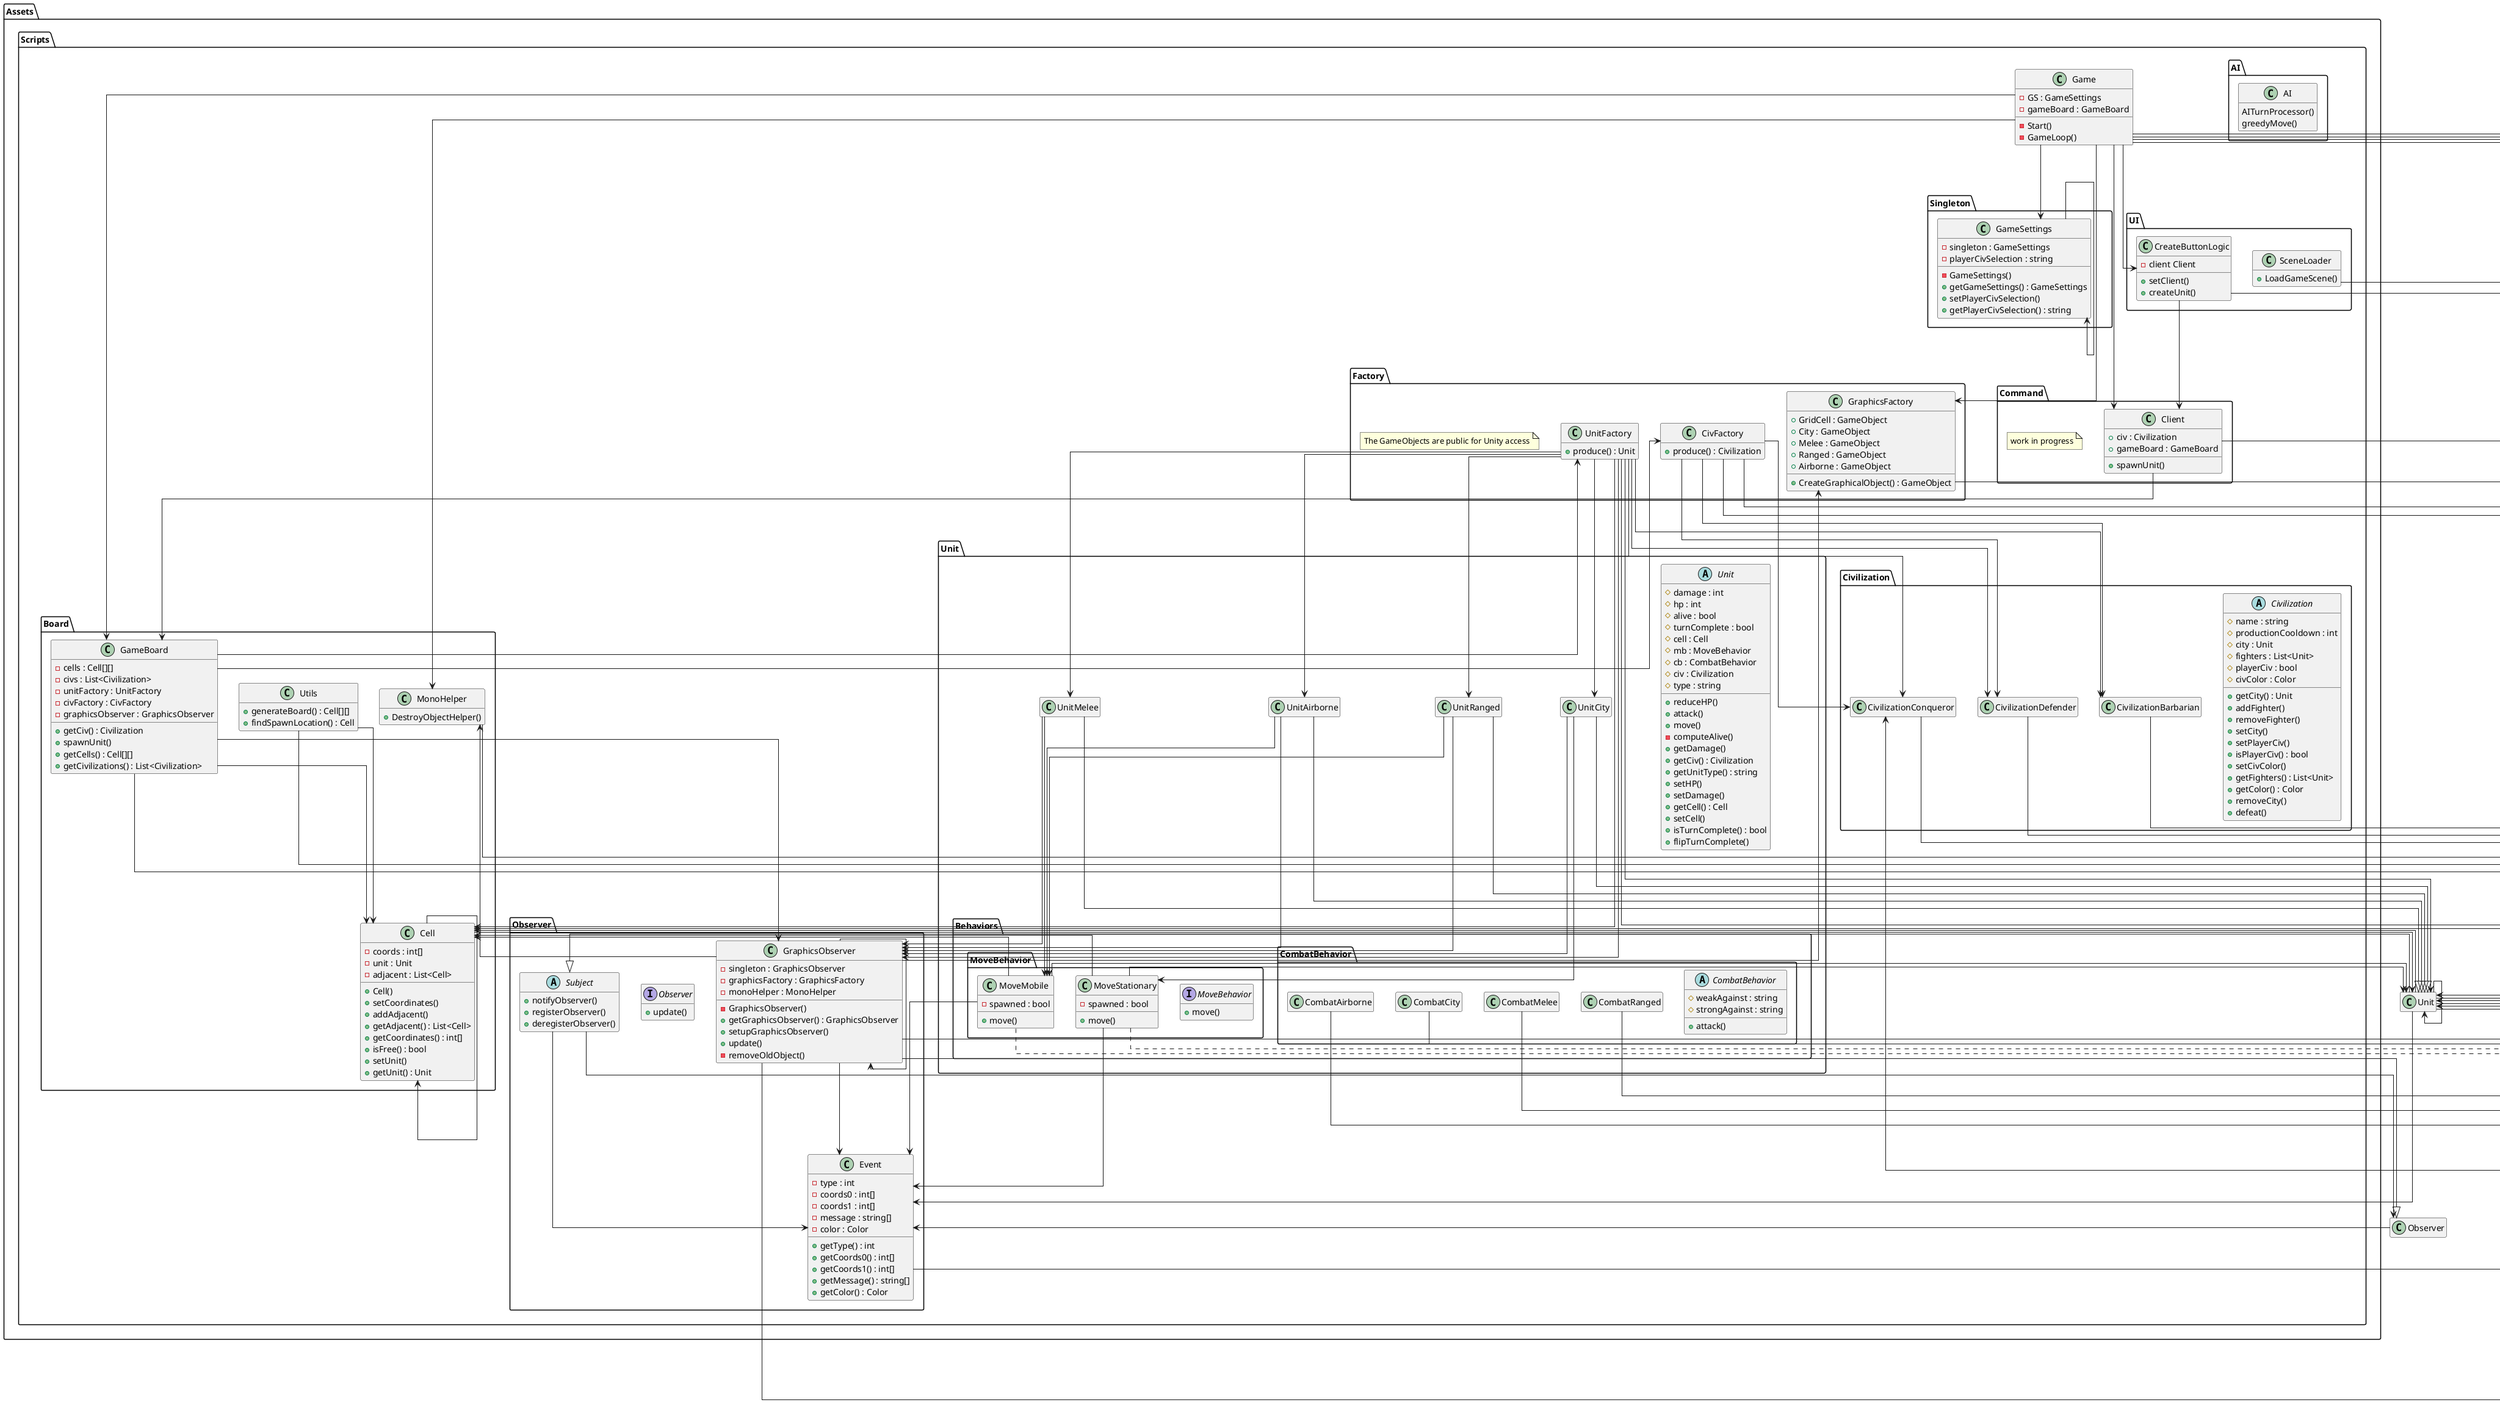 @startuml

skinparam linetype ortho
hide empty members


package Assets.Scripts.AI {
    class AI {
        AITurnProcessor()
        greedyMove()
    }
}


package Assets.Scripts.Board {
    class Cell {
        -coords : int[]
        -unit : Unit    
        -adjacent : List<Cell>
        +Cell()
        +setCoordinates()
        +addAdjacent()
        +getAdjacent() : List<Cell>
        +getCoordinates() : int[]
        +isFree() : bool
        +setUnit()
        +getUnit() : Unit
    }

    class GameBoard {
        -cells : Cell[][]
        -civs : List<Civilization>
        -unitFactory : UnitFactory
        -civFactory : CivFactory
        -graphicsObserver : GraphicsObserver

        +getCiv() : Civilization
        +spawnUnit()
        +getCells() : Cell[][]
        +getCivilizations() : List<Civilization>
    }

    class MonoHelper {
        +DestroyObjectHelper()
    }

    class Utils {
        +generateBoard() : Cell[][]
        +findSpawnLocation() : Cell
    }
}

package Assets.Scripts.Civilization {
    abstract class Civilization {
        #name : string
        #productionCooldown : int
        #city : Unit
        #fighters : List<Unit>
        #playerCiv : bool
        #civColor : Color

        +getCity() : Unit
        +addFighter()
        +removeFighter()
        +setCity()
        +setPlayerCiv()
        +isPlayerCiv() : bool
        +setCivColor()
        +getFighters() : List<Unit>
        +getColor() : Color
        +removeCity()
        +defeat()
    }

    class CivilizationBarbarian {}
    class CivilizationConqueror {}
    class CivilizationDefender {}
}

package Assets.Scripts.Command {
    class Client {
        +civ : Civilization
        +gameBoard : GameBoard

        +spawnUnit()
    }

    note "work in progress" as noteCommand
}

package Assets.Scripts.Factory{
    class CivFactory {
        +produce() : Civilization
    }
    class GraphicsFactory {
        +GridCell : GameObject
        +City : GameObject
        +Melee : GameObject
        +Ranged : GameObject
        +Airborne : GameObject

        +CreateGraphicalObject() : GameObject
    }
    class UnitFactory {
        +produce() : Unit
    }

    note "The GameObjects are public for Unity access" as noteFactory

}

package Assets.Scripts.Observer {
    class Event {
        -type : int
        -coords0 : int[]
        -coords1 : int[]
        -message : string[]
        -color : Color

        +getType() : int
        +getCoords0() : int[]
        +getCoords1() : int[]
        +getMessage() : string[]
        +getColor() : Color
    }

    class GraphicsObserver {
        -singleton : GraphicsObserver
        -graphicsFactory : GraphicsFactory
        -monoHelper : MonoHelper

        -GraphicsObserver()
        +getGraphicsObserver() : GraphicsObserver
        +setupGraphicsObserver()
        +update()
        -removeOldObject()
    }

    interface Observer {
        +update()
    }

    abstract class Subject {
        +notifyObserver()
        +registerObserver()
        +deregisterObserver()
    }
}

package Assets.Scripts.Singleton {
    class GameSettings {
        -singleton : GameSettings
        -playerCivSelection : string

        -GameSettings()
        +getGameSettings() : GameSettings
        +setPlayerCivSelection()
        +getPlayerCivSelection() : string
    }
}

package Assets.Scripts.UI {
    class CreateButtonLogic {
        -client Client

        +setClient()
        +createUnit()
    }

    class SceneLoader {
        +LoadGameScene()
    }
}

package Assets.Scripts.Unit.Behaviors.CombatBehavior {
    abstract class CombatBehavior {
        #weakAgainst : string
        #strongAgainst : string

        +attack()
    }

    class CombatAirborne {}
    class CombatCity {}
    class CombatMelee {}
    class CombatRanged {}
}

package Assets.Scripts.Unit.Behaviors.MoveBehavior {
    interface MoveBehavior {
        +move()
    }
    class MoveMobile {
        -spawned : bool

        +move()
    }
    class MoveStationary {
        -spawned : bool

        +move()
    }
}

package Assets.Scripts.Unit {
    abstract class Unit {
        #damage : int
        #hp : int
        #alive : bool
        #turnComplete : bool
        #cell : Cell
        #mb : MoveBehavior
        #cb : CombatBehavior
        #civ : Civilization
        #type : string

        +reduceHP()
        +attack()
        +move()
        -computeAlive()
        +getDamage()
        +getCiv() : Civilization
        +getUnitType() : string
        +setHP()
        +setDamage()
        +getCell() : Cell
        +setCell()
        +isTurnComplete() : bool
        +flipTurnComplete()
    }
    class UnitAirborne {}
    class UnitCity {}
    class UnitMelee {}
    class UnitRanged {}
}

package Assets.Scripts {
    class Game {
        -GS : GameSettings
        -gameBoard : GameBoard
        -Start()
        -GameLoop() 
    }
}

package Unity {
    class MonoBehaviour{}
    class Color{}
    class GameObject{}
}


AI ---> Cell
AI ---> Unit
AI <--- Game

Cell ---> Unit
Cell ---> Cell

GameBoard ---> Cell
GameBoard ---> Civilization
GameBoard ---> UnitFactory
GameBoard ---> CivFactory
GameBoard ---> GraphicsObserver

MonoHelper ---|> MonoBehaviour

Utils ---> Cell
Utils ---> Civilization

Civilization ---> Unit
Civilization ---> Color

CivilizationBarbarian ---|> Civilization
CivilizationConqueror ---|> Civilization
CivilizationDefender ---|> Civilization

Client ---> Civilization
Client ---> GameBoard

CivFactory ---> Civilization
CivFactory ---> CivilizationBarbarian
CivFactory ---> CivilizationConqueror
CivFactory ---> CivilizationDefender
CivFactory ---> Color

GraphicsFactory ---> GameObject

UnitFactory ---> Unit
UnitFactory ---> CivilizationBarbarian
UnitFactory ---> CivilizationConqueror
UnitFactory ---> CivilizationDefender
UnitFactory ---> UnitMelee
UnitFactory ---> UnitRanged
UnitFactory ---> UnitAirborne
UnitFactory ---> UnitCity
UnitFactory ---> Cell
UnitFactory ---> GraphicsObserver
UnitFactory ---> Civilization

Event ---> Color

GraphicsObserver ---|> Observer
GraphicsObserver ---> GraphicsObserver
GraphicsObserver ---> GraphicsFactory
GraphicsObserver ---> MonoHelper
GraphicsObserver ---> Event
GraphicsObserver ---> Color
GraphicsObserver ---> GameObject

Observer ---> Event

Subject ---> Observer
Subject ---> Event

GameSettings ---> GameSettings

CreateButtonLogic ---|> MonoBehaviour
CreateButtonLogic ---> Client

SceneLoader ---|> MonoBehaviour

CombatBehavior ---> Unit
CombatBehavior ---> CivilizationConqueror

CombatAirborne ---|> CombatBehavior
CombatMelee ---|> CombatBehavior
CombatRanged ---|> CombatBehavior
CombatCity ---|> CombatBehavior

MoveMobile ...|> MoveBehavior
MoveMobile ---> Unit
MoveMobile ---> Cell
MoveMobile ---> Event

MoveStationary ...|> MoveBehavior
MoveStationary ---> Unit
MoveStationary ---> Cell
MoveStationary ---> Event

Unit ---|> Subject
Unit ---> Cell
Unit ---> MoveBehavior
Unit ---> CombatBehavior
Unit ---> Civilization
Unit ---> Event
Unit ---> Unit

UnitAirborne ---|> Unit
UnitAirborne ---> MoveMobile
UnitAirborne ---> GraphicsObserver

UnitCity ---|> Unit
UnitCity ---> MoveStationary
UnitCity ---> GraphicsObserver

UnitMelee ---|> Unit
UnitMelee ---> MoveMobile
UnitMelee ---> GraphicsObserver

UnitRanged ---|> Unit
UnitRanged ---> MoveMobile
UnitRanged ---> GraphicsObserver

Game ---|> MonoBehaviour
Game ---> GameSettings
Game ---> GameBoard
Game ---> MonoHelper
Game ---> AI
Game ---> Client
Game ---> Civilization
Game ---> CreateButtonLogic
Game ---> GraphicsFactory

@enduml
